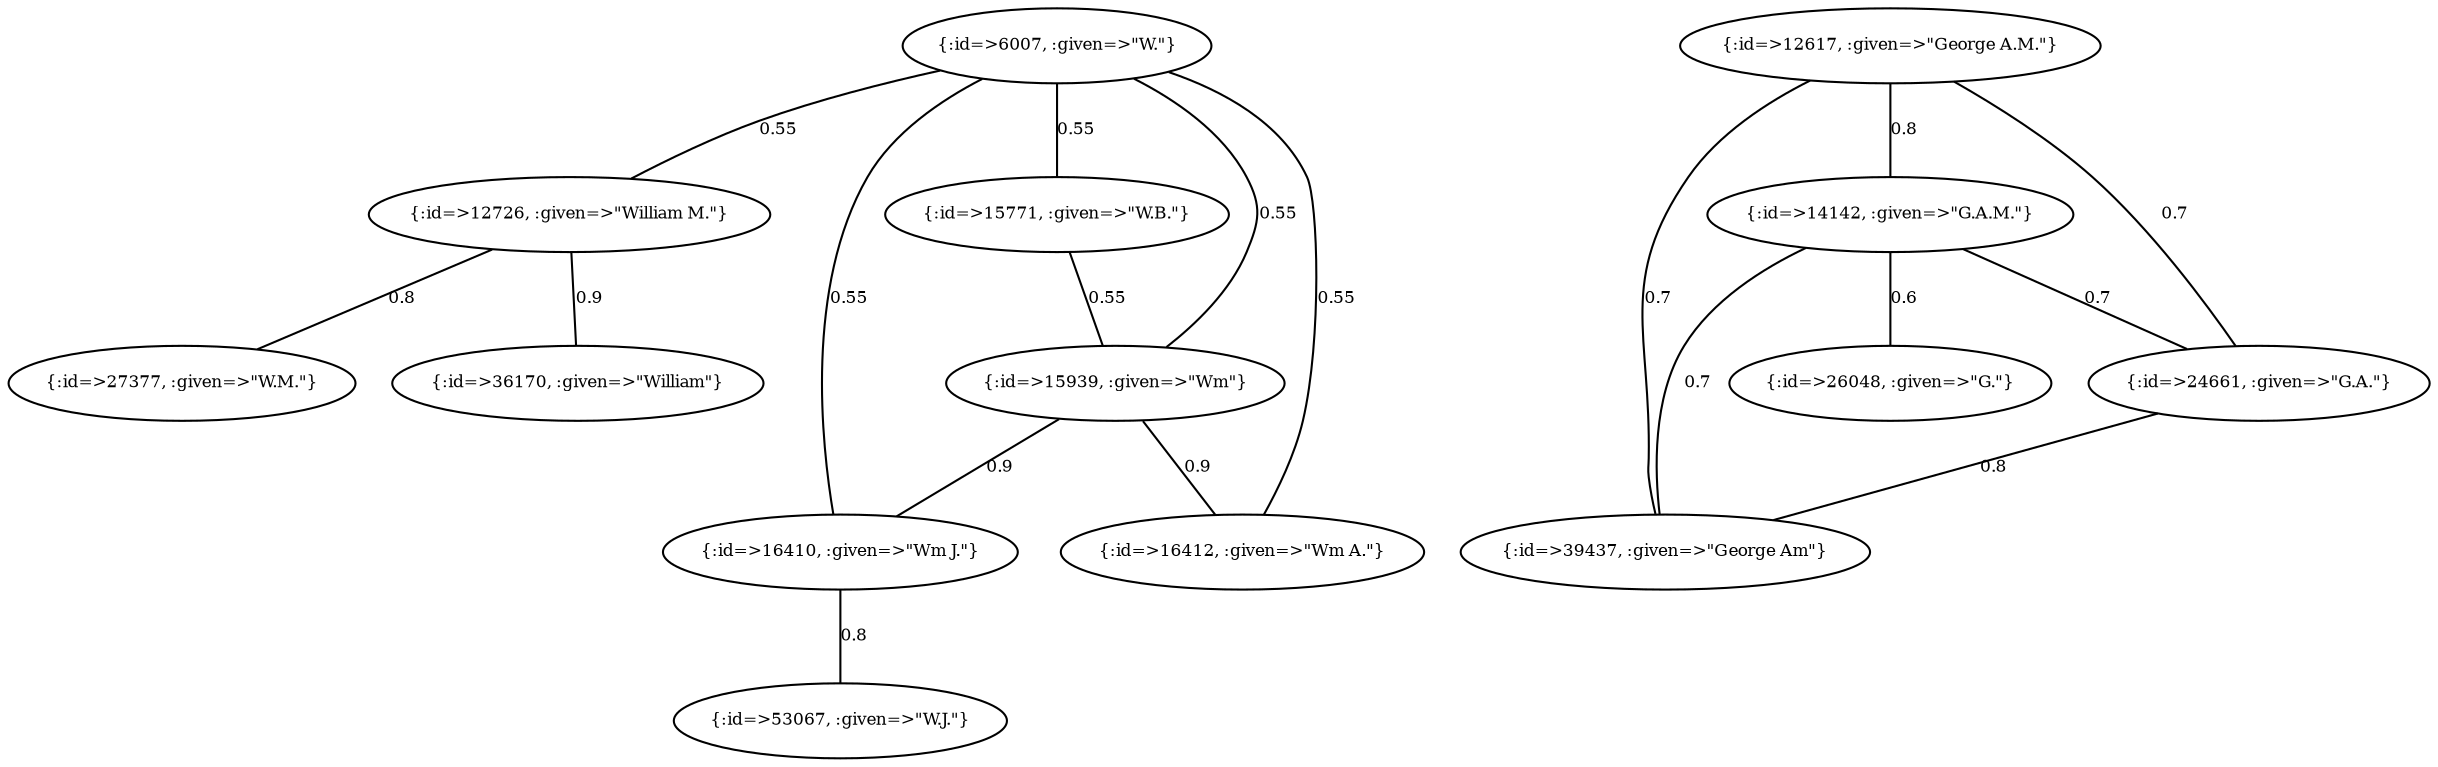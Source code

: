 graph Collector__WeightedGraph {
    "{:id=>6007, :given=>\"W.\"}" [
        fontsize = 8,
        label = "{:id=>6007, :given=>\"W.\"}"
    ]

    "{:id=>12617, :given=>\"George A.M.\"}" [
        fontsize = 8,
        label = "{:id=>12617, :given=>\"George A.M.\"}"
    ]

    "{:id=>12726, :given=>\"William M.\"}" [
        fontsize = 8,
        label = "{:id=>12726, :given=>\"William M.\"}"
    ]

    "{:id=>14142, :given=>\"G.A.M.\"}" [
        fontsize = 8,
        label = "{:id=>14142, :given=>\"G.A.M.\"}"
    ]

    "{:id=>15771, :given=>\"W.B.\"}" [
        fontsize = 8,
        label = "{:id=>15771, :given=>\"W.B.\"}"
    ]

    "{:id=>15939, :given=>\"Wm\"}" [
        fontsize = 8,
        label = "{:id=>15939, :given=>\"Wm\"}"
    ]

    "{:id=>16410, :given=>\"Wm J.\"}" [
        fontsize = 8,
        label = "{:id=>16410, :given=>\"Wm J.\"}"
    ]

    "{:id=>16412, :given=>\"Wm A.\"}" [
        fontsize = 8,
        label = "{:id=>16412, :given=>\"Wm A.\"}"
    ]

    "{:id=>24661, :given=>\"G.A.\"}" [
        fontsize = 8,
        label = "{:id=>24661, :given=>\"G.A.\"}"
    ]

    "{:id=>26048, :given=>\"G.\"}" [
        fontsize = 8,
        label = "{:id=>26048, :given=>\"G.\"}"
    ]

    "{:id=>27377, :given=>\"W.M.\"}" [
        fontsize = 8,
        label = "{:id=>27377, :given=>\"W.M.\"}"
    ]

    "{:id=>36170, :given=>\"William\"}" [
        fontsize = 8,
        label = "{:id=>36170, :given=>\"William\"}"
    ]

    "{:id=>39437, :given=>\"George Am\"}" [
        fontsize = 8,
        label = "{:id=>39437, :given=>\"George Am\"}"
    ]

    "{:id=>53067, :given=>\"W.J.\"}" [
        fontsize = 8,
        label = "{:id=>53067, :given=>\"W.J.\"}"
    ]

    "{:id=>6007, :given=>\"W.\"}" -- "{:id=>12726, :given=>\"William M.\"}" [
        fontsize = 8,
        label = 0.55
    ]

    "{:id=>6007, :given=>\"W.\"}" -- "{:id=>15771, :given=>\"W.B.\"}" [
        fontsize = 8,
        label = 0.55
    ]

    "{:id=>6007, :given=>\"W.\"}" -- "{:id=>15939, :given=>\"Wm\"}" [
        fontsize = 8,
        label = 0.55
    ]

    "{:id=>6007, :given=>\"W.\"}" -- "{:id=>16410, :given=>\"Wm J.\"}" [
        fontsize = 8,
        label = 0.55
    ]

    "{:id=>6007, :given=>\"W.\"}" -- "{:id=>16412, :given=>\"Wm A.\"}" [
        fontsize = 8,
        label = 0.55
    ]

    "{:id=>12617, :given=>\"George A.M.\"}" -- "{:id=>14142, :given=>\"G.A.M.\"}" [
        fontsize = 8,
        label = 0.8
    ]

    "{:id=>12617, :given=>\"George A.M.\"}" -- "{:id=>24661, :given=>\"G.A.\"}" [
        fontsize = 8,
        label = 0.7
    ]

    "{:id=>12617, :given=>\"George A.M.\"}" -- "{:id=>39437, :given=>\"George Am\"}" [
        fontsize = 8,
        label = 0.7
    ]

    "{:id=>12726, :given=>\"William M.\"}" -- "{:id=>27377, :given=>\"W.M.\"}" [
        fontsize = 8,
        label = 0.8
    ]

    "{:id=>12726, :given=>\"William M.\"}" -- "{:id=>36170, :given=>\"William\"}" [
        fontsize = 8,
        label = 0.9
    ]

    "{:id=>14142, :given=>\"G.A.M.\"}" -- "{:id=>24661, :given=>\"G.A.\"}" [
        fontsize = 8,
        label = 0.7
    ]

    "{:id=>14142, :given=>\"G.A.M.\"}" -- "{:id=>26048, :given=>\"G.\"}" [
        fontsize = 8,
        label = 0.6
    ]

    "{:id=>14142, :given=>\"G.A.M.\"}" -- "{:id=>39437, :given=>\"George Am\"}" [
        fontsize = 8,
        label = 0.7
    ]

    "{:id=>15771, :given=>\"W.B.\"}" -- "{:id=>15939, :given=>\"Wm\"}" [
        fontsize = 8,
        label = 0.55
    ]

    "{:id=>15939, :given=>\"Wm\"}" -- "{:id=>16410, :given=>\"Wm J.\"}" [
        fontsize = 8,
        label = 0.9
    ]

    "{:id=>15939, :given=>\"Wm\"}" -- "{:id=>16412, :given=>\"Wm A.\"}" [
        fontsize = 8,
        label = 0.9
    ]

    "{:id=>16410, :given=>\"Wm J.\"}" -- "{:id=>53067, :given=>\"W.J.\"}" [
        fontsize = 8,
        label = 0.8
    ]

    "{:id=>24661, :given=>\"G.A.\"}" -- "{:id=>39437, :given=>\"George Am\"}" [
        fontsize = 8,
        label = 0.8
    ]
}
